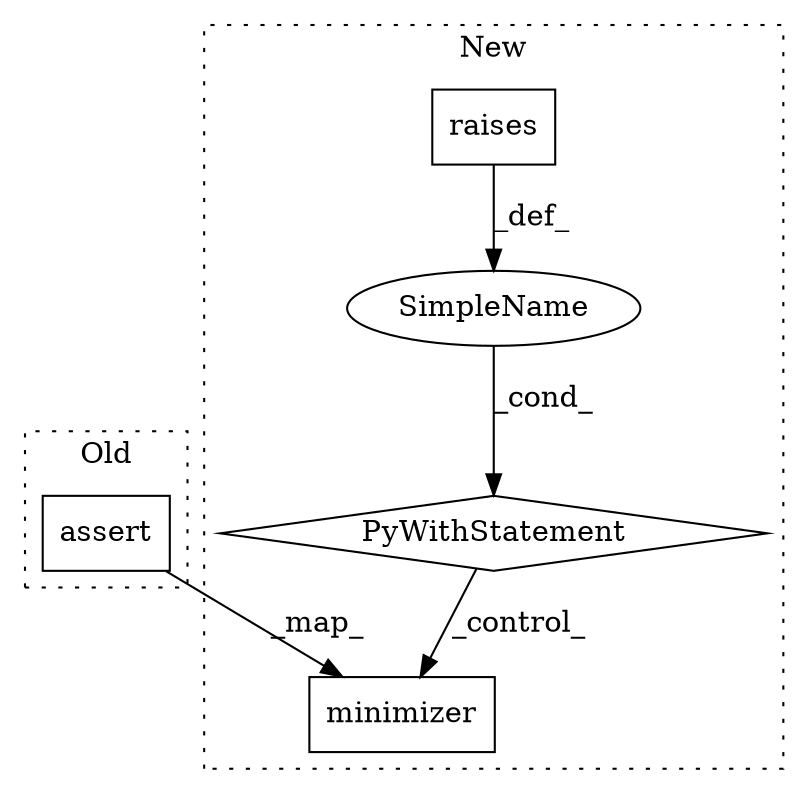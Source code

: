 digraph G {
subgraph cluster0 {
1 [label="assert" a="32" s="4042,4131" l="21,1" shape="box"];
label = "Old";
style="dotted";
}
subgraph cluster1 {
2 [label="minimizer" a="32" s="3922,3961" l="10,1" shape="box"];
3 [label="SimpleName" a="42" s="" l="" shape="ellipse"];
4 [label="PyWithStatement" a="104" s="3877,3912" l="10,2" shape="diamond"];
5 [label="raises" a="32" s="3894,3911" l="7,1" shape="box"];
label = "New";
style="dotted";
}
1 -> 2 [label="_map_"];
3 -> 4 [label="_cond_"];
4 -> 2 [label="_control_"];
5 -> 3 [label="_def_"];
}